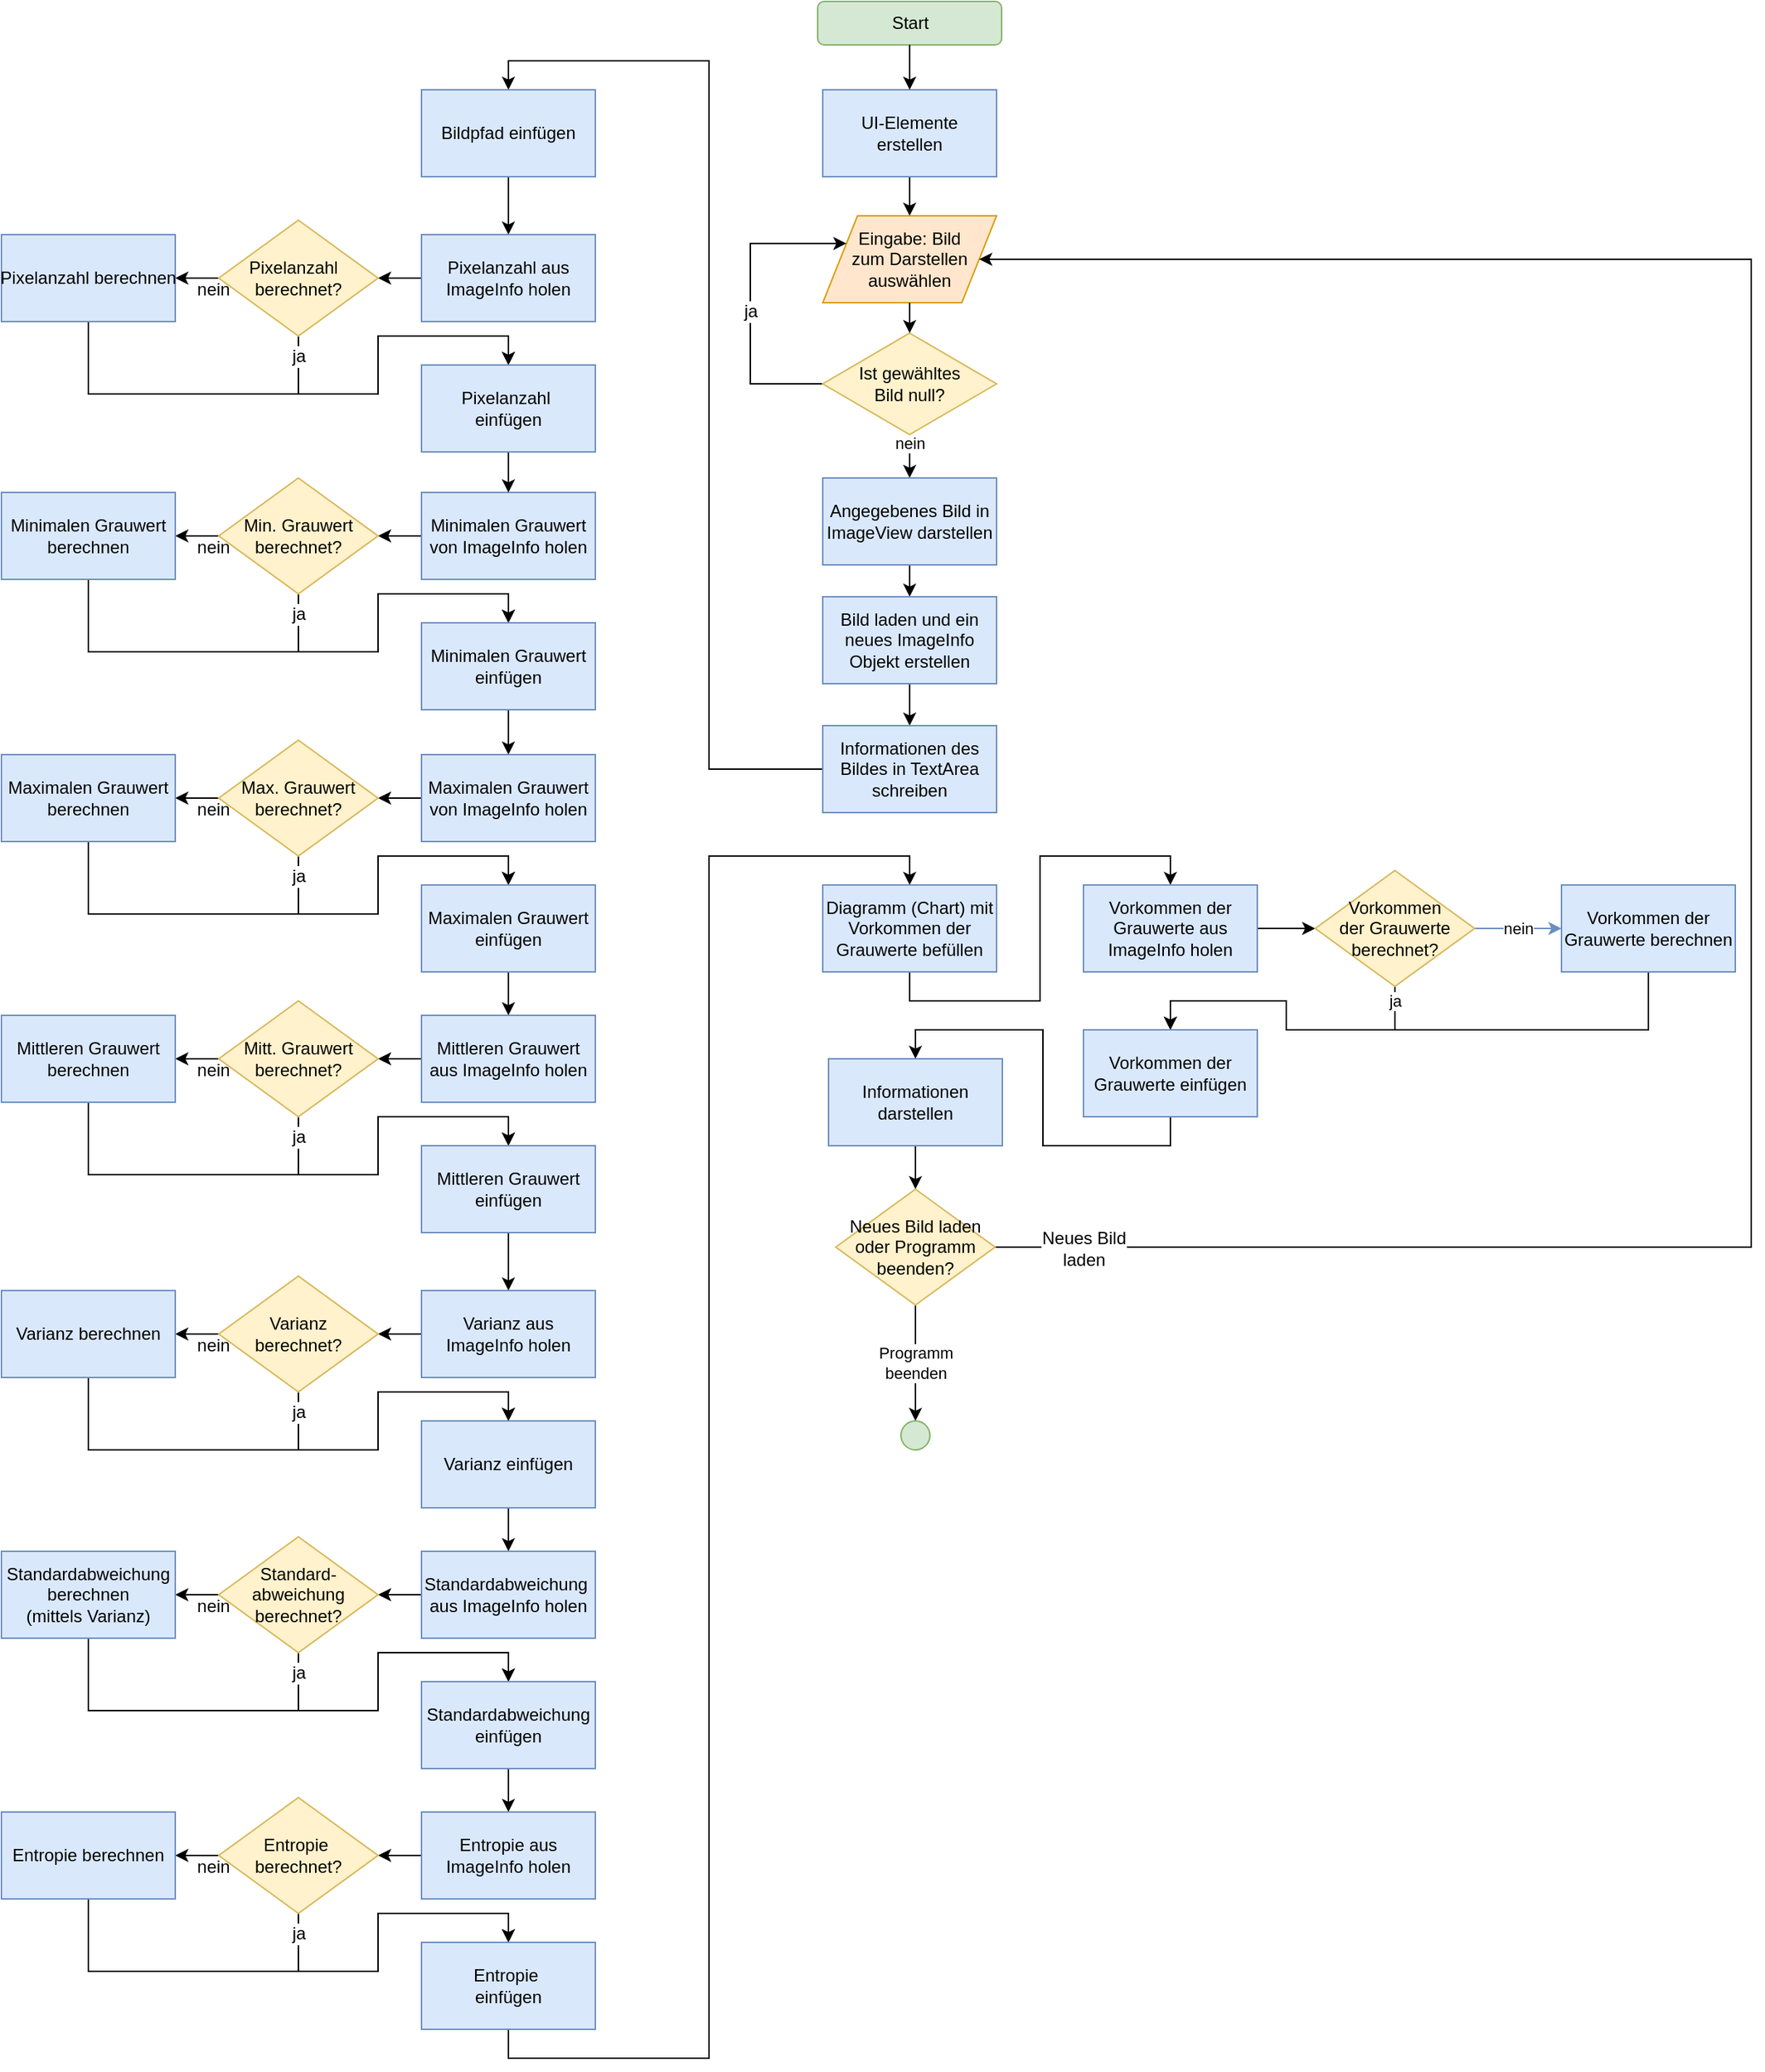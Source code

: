 <mxfile version="11.1.4" type="device"><diagram id="SbZ2WvWG-jGtRaO6l_Hu" name="Page-1"><mxGraphModel dx="3671" dy="1888" grid="1" gridSize="10" guides="1" tooltips="1" connect="1" arrows="1" fold="1" page="1" pageScale="1" pageWidth="827" pageHeight="1169" math="0" shadow="0"><root><mxCell id="0"/><mxCell id="1" parent="0"/><mxCell id="Zlj-VcHAEwI6j0DbZbcA-3" style="edgeStyle=orthogonalEdgeStyle;rounded=0;orthogonalLoop=1;jettySize=auto;html=1;exitX=0.5;exitY=1;exitDx=0;exitDy=0;entryX=0.5;entryY=0;entryDx=0;entryDy=0;" edge="1" parent="1" source="Zlj-VcHAEwI6j0DbZbcA-14" target="Zlj-VcHAEwI6j0DbZbcA-2"><mxGeometry relative="1" as="geometry"/></mxCell><mxCell id="Zlj-VcHAEwI6j0DbZbcA-1" value="Start" style="rounded=1;whiteSpace=wrap;html=1;fillColor=#d5e8d4;strokeColor=#82b366;" vertex="1" parent="1"><mxGeometry x="356.5" y="30" width="127" height="30" as="geometry"/></mxCell><mxCell id="Zlj-VcHAEwI6j0DbZbcA-5" value="nein" style="edgeStyle=orthogonalEdgeStyle;rounded=0;orthogonalLoop=1;jettySize=auto;html=1;exitX=0.5;exitY=1;exitDx=0;exitDy=0;entryX=0.5;entryY=0;entryDx=0;entryDy=0;" edge="1" parent="1" source="Zlj-VcHAEwI6j0DbZbcA-8" target="Zlj-VcHAEwI6j0DbZbcA-4"><mxGeometry x="0.016" y="9" relative="1" as="geometry"><mxPoint x="-9" y="-9" as="offset"/></mxGeometry></mxCell><mxCell id="Zlj-VcHAEwI6j0DbZbcA-2" value="Eingabe: Bild &lt;br&gt;zum Darstellen auswählen" style="shape=parallelogram;perimeter=parallelogramPerimeter;whiteSpace=wrap;html=1;fillColor=#ffe6cc;strokeColor=#d79b00;" vertex="1" parent="1"><mxGeometry x="360.0" y="178" width="120" height="60" as="geometry"/></mxCell><mxCell id="Zlj-VcHAEwI6j0DbZbcA-7" style="edgeStyle=orthogonalEdgeStyle;rounded=0;orthogonalLoop=1;jettySize=auto;html=1;exitX=0.5;exitY=1;exitDx=0;exitDy=0;entryX=0.5;entryY=0;entryDx=0;entryDy=0;fillColor=#dae8fc;strokeColor=#000000;" edge="1" parent="1" source="Zlj-VcHAEwI6j0DbZbcA-4" target="Zlj-VcHAEwI6j0DbZbcA-6"><mxGeometry relative="1" as="geometry"/></mxCell><mxCell id="Zlj-VcHAEwI6j0DbZbcA-4" value="Angegebenes Bild in ImageView darstellen" style="rounded=0;whiteSpace=wrap;html=1;fillColor=#dae8fc;strokeColor=#6c8ebf;" vertex="1" parent="1"><mxGeometry x="360.0" y="359" width="120" height="60" as="geometry"/></mxCell><mxCell id="Zlj-VcHAEwI6j0DbZbcA-18" style="edgeStyle=orthogonalEdgeStyle;rounded=0;orthogonalLoop=1;jettySize=auto;html=1;exitX=0.5;exitY=1;exitDx=0;exitDy=0;entryX=0.5;entryY=0;entryDx=0;entryDy=0;fillColor=#dae8fc;strokeColor=#000000;" edge="1" parent="1" source="Zlj-VcHAEwI6j0DbZbcA-6" target="Zlj-VcHAEwI6j0DbZbcA-17"><mxGeometry relative="1" as="geometry"/></mxCell><mxCell id="Zlj-VcHAEwI6j0DbZbcA-6" value="Bild laden und ein neues ImageInfo Objekt erstellen" style="rounded=0;whiteSpace=wrap;html=1;fillColor=#dae8fc;strokeColor=#6c8ebf;" vertex="1" parent="1"><mxGeometry x="360.0" y="441" width="120" height="60" as="geometry"/></mxCell><mxCell id="Zlj-VcHAEwI6j0DbZbcA-10" style="edgeStyle=orthogonalEdgeStyle;rounded=0;orthogonalLoop=1;jettySize=auto;html=1;exitX=0;exitY=0.5;exitDx=0;exitDy=0;entryX=0;entryY=0.25;entryDx=0;entryDy=0;" edge="1" parent="1" source="Zlj-VcHAEwI6j0DbZbcA-8" target="Zlj-VcHAEwI6j0DbZbcA-2"><mxGeometry relative="1" as="geometry"><Array as="points"><mxPoint x="310" y="294"/><mxPoint x="310" y="197"/></Array></mxGeometry></mxCell><mxCell id="Zlj-VcHAEwI6j0DbZbcA-11" value="ja" style="text;html=1;resizable=0;points=[];align=center;verticalAlign=middle;labelBackgroundColor=#ffffff;" vertex="1" connectable="0" parent="Zlj-VcHAEwI6j0DbZbcA-10"><mxGeometry x="-0.256" y="-1" relative="1" as="geometry"><mxPoint x="-1" y="-20.5" as="offset"/></mxGeometry></mxCell><mxCell id="Zlj-VcHAEwI6j0DbZbcA-8" value="Ist gewähltes&lt;br&gt;Bild null?" style="rhombus;whiteSpace=wrap;html=1;fillColor=#fff2cc;strokeColor=#d6b656;" vertex="1" parent="1"><mxGeometry x="360.0" y="259" width="120" height="70" as="geometry"/></mxCell><mxCell id="Zlj-VcHAEwI6j0DbZbcA-9" style="edgeStyle=orthogonalEdgeStyle;rounded=0;orthogonalLoop=1;jettySize=auto;html=1;exitX=0.5;exitY=1;exitDx=0;exitDy=0;entryX=0.5;entryY=0;entryDx=0;entryDy=0;" edge="1" parent="1" source="Zlj-VcHAEwI6j0DbZbcA-2" target="Zlj-VcHAEwI6j0DbZbcA-8"><mxGeometry relative="1" as="geometry"><mxPoint x="413.483" y="160.034" as="sourcePoint"/><mxPoint x="413.483" y="253.138" as="targetPoint"/></mxGeometry></mxCell><mxCell id="Zlj-VcHAEwI6j0DbZbcA-14" value="UI-Elemente&lt;br&gt;erstellen" style="rounded=0;whiteSpace=wrap;html=1;fillColor=#dae8fc;strokeColor=#6c8ebf;" vertex="1" parent="1"><mxGeometry x="360" y="91" width="120" height="60" as="geometry"/></mxCell><mxCell id="Zlj-VcHAEwI6j0DbZbcA-15" style="edgeStyle=orthogonalEdgeStyle;rounded=0;orthogonalLoop=1;jettySize=auto;html=1;exitX=0.5;exitY=1;exitDx=0;exitDy=0;entryX=0.5;entryY=0;entryDx=0;entryDy=0;" edge="1" parent="1" source="Zlj-VcHAEwI6j0DbZbcA-1" target="Zlj-VcHAEwI6j0DbZbcA-14"><mxGeometry relative="1" as="geometry"><mxPoint x="413.333" y="49.667" as="sourcePoint"/><mxPoint x="413.333" y="113.833" as="targetPoint"/></mxGeometry></mxCell><mxCell id="Zlj-VcHAEwI6j0DbZbcA-36" style="edgeStyle=orthogonalEdgeStyle;rounded=0;orthogonalLoop=1;jettySize=auto;html=1;exitX=0;exitY=0.5;exitDx=0;exitDy=0;entryX=0.5;entryY=0;entryDx=0;entryDy=0;" edge="1" parent="1" source="Zlj-VcHAEwI6j0DbZbcA-17" target="Zlj-VcHAEwI6j0DbZbcA-19"><mxGeometry relative="1" as="geometry"/></mxCell><mxCell id="Zlj-VcHAEwI6j0DbZbcA-17" value="Informationen des Bildes in TextArea schreiben" style="rounded=0;whiteSpace=wrap;html=1;fillColor=#dae8fc;strokeColor=#6c8ebf;" vertex="1" parent="1"><mxGeometry x="360" y="530" width="120" height="60" as="geometry"/></mxCell><mxCell id="Zlj-VcHAEwI6j0DbZbcA-21" value="" style="edgeStyle=orthogonalEdgeStyle;rounded=0;orthogonalLoop=1;jettySize=auto;html=1;entryX=0.5;entryY=0;entryDx=0;entryDy=0;" edge="1" parent="1" source="Zlj-VcHAEwI6j0DbZbcA-19" target="Zlj-VcHAEwI6j0DbZbcA-104"><mxGeometry relative="1" as="geometry"/></mxCell><mxCell id="Zlj-VcHAEwI6j0DbZbcA-19" value="Bildpfad einfügen" style="rounded=0;whiteSpace=wrap;html=1;fillColor=#dae8fc;strokeColor=#6c8ebf;" vertex="1" parent="1"><mxGeometry x="83" y="91" width="120" height="60" as="geometry"/></mxCell><mxCell id="Zlj-VcHAEwI6j0DbZbcA-25" value="" style="edgeStyle=orthogonalEdgeStyle;rounded=0;orthogonalLoop=1;jettySize=auto;html=1;" edge="1" parent="1" source="Zlj-VcHAEwI6j0DbZbcA-20" target="Zlj-VcHAEwI6j0DbZbcA-24"><mxGeometry relative="1" as="geometry"/></mxCell><mxCell id="Zlj-VcHAEwI6j0DbZbcA-20" value="Minimalen Grauwert von ImageInfo holen" style="rounded=0;whiteSpace=wrap;html=1;fillColor=#dae8fc;strokeColor=#6c8ebf;" vertex="1" parent="1"><mxGeometry x="83" y="369" width="120" height="60" as="geometry"/></mxCell><mxCell id="Zlj-VcHAEwI6j0DbZbcA-27" value="" style="edgeStyle=orthogonalEdgeStyle;rounded=0;orthogonalLoop=1;jettySize=auto;html=1;" edge="1" parent="1" source="Zlj-VcHAEwI6j0DbZbcA-24" target="Zlj-VcHAEwI6j0DbZbcA-26"><mxGeometry relative="1" as="geometry"/></mxCell><mxCell id="Zlj-VcHAEwI6j0DbZbcA-28" value="nein" style="text;html=1;resizable=0;points=[];align=center;verticalAlign=middle;labelBackgroundColor=#ffffff;" vertex="1" connectable="0" parent="Zlj-VcHAEwI6j0DbZbcA-27"><mxGeometry x="-0.869" y="1" relative="1" as="geometry"><mxPoint x="-1" y="7" as="offset"/></mxGeometry></mxCell><mxCell id="Zlj-VcHAEwI6j0DbZbcA-31" style="edgeStyle=orthogonalEdgeStyle;rounded=0;orthogonalLoop=1;jettySize=auto;html=1;exitX=0.5;exitY=1;exitDx=0;exitDy=0;entryX=0.5;entryY=0;entryDx=0;entryDy=0;" edge="1" parent="1" source="Zlj-VcHAEwI6j0DbZbcA-24" target="Zlj-VcHAEwI6j0DbZbcA-29"><mxGeometry relative="1" as="geometry"><Array as="points"><mxPoint x="-2" y="479"/><mxPoint x="53" y="479"/><mxPoint x="53" y="439"/><mxPoint x="143" y="439"/></Array></mxGeometry></mxCell><mxCell id="Zlj-VcHAEwI6j0DbZbcA-34" value="ja" style="text;html=1;resizable=0;points=[];align=center;verticalAlign=middle;labelBackgroundColor=#ffffff;" vertex="1" connectable="0" parent="Zlj-VcHAEwI6j0DbZbcA-31"><mxGeometry x="-0.939" relative="1" as="geometry"><mxPoint y="6" as="offset"/></mxGeometry></mxCell><mxCell id="Zlj-VcHAEwI6j0DbZbcA-24" value="Min. Grauwert berechnet?" style="rhombus;whiteSpace=wrap;html=1;fillColor=#fff2cc;strokeColor=#d6b656;" vertex="1" parent="1"><mxGeometry x="-57" y="359" width="110" height="80" as="geometry"/></mxCell><mxCell id="Zlj-VcHAEwI6j0DbZbcA-30" style="edgeStyle=orthogonalEdgeStyle;rounded=0;orthogonalLoop=1;jettySize=auto;html=1;exitX=0.5;exitY=1;exitDx=0;exitDy=0;entryX=0.5;entryY=0;entryDx=0;entryDy=0;" edge="1" parent="1" source="Zlj-VcHAEwI6j0DbZbcA-26" target="Zlj-VcHAEwI6j0DbZbcA-29"><mxGeometry relative="1" as="geometry"><Array as="points"><mxPoint x="-147" y="479"/><mxPoint x="53" y="479"/><mxPoint x="53" y="439"/><mxPoint x="143" y="439"/></Array></mxGeometry></mxCell><mxCell id="Zlj-VcHAEwI6j0DbZbcA-26" value="Minimalen Grauwert berechnen" style="rounded=0;whiteSpace=wrap;html=1;fillColor=#dae8fc;strokeColor=#6c8ebf;" vertex="1" parent="1"><mxGeometry x="-207" y="369" width="120" height="60" as="geometry"/></mxCell><mxCell id="Zlj-VcHAEwI6j0DbZbcA-47" style="edgeStyle=orthogonalEdgeStyle;rounded=0;orthogonalLoop=1;jettySize=auto;html=1;exitX=0.5;exitY=1;exitDx=0;exitDy=0;entryX=0.5;entryY=0;entryDx=0;entryDy=0;fillColor=#dae8fc;strokeColor=#000000;" edge="1" parent="1" source="Zlj-VcHAEwI6j0DbZbcA-29" target="Zlj-VcHAEwI6j0DbZbcA-38"><mxGeometry relative="1" as="geometry"/></mxCell><mxCell id="Zlj-VcHAEwI6j0DbZbcA-29" value="Minimalen Grauwert einfügen" style="rounded=0;whiteSpace=wrap;html=1;fillColor=#dae8fc;strokeColor=#6c8ebf;" vertex="1" parent="1"><mxGeometry x="83" y="459" width="120" height="60" as="geometry"/></mxCell><mxCell id="Zlj-VcHAEwI6j0DbZbcA-37" value="" style="edgeStyle=orthogonalEdgeStyle;rounded=0;orthogonalLoop=1;jettySize=auto;html=1;" edge="1" parent="1" source="Zlj-VcHAEwI6j0DbZbcA-38" target="Zlj-VcHAEwI6j0DbZbcA-43"><mxGeometry relative="1" as="geometry"/></mxCell><mxCell id="Zlj-VcHAEwI6j0DbZbcA-38" value="Maximalen Grauwert von ImageInfo holen" style="rounded=0;whiteSpace=wrap;html=1;fillColor=#dae8fc;strokeColor=#6c8ebf;" vertex="1" parent="1"><mxGeometry x="83" y="550" width="120" height="60" as="geometry"/></mxCell><mxCell id="Zlj-VcHAEwI6j0DbZbcA-39" value="" style="edgeStyle=orthogonalEdgeStyle;rounded=0;orthogonalLoop=1;jettySize=auto;html=1;" edge="1" parent="1" source="Zlj-VcHAEwI6j0DbZbcA-43" target="Zlj-VcHAEwI6j0DbZbcA-45"><mxGeometry relative="1" as="geometry"/></mxCell><mxCell id="Zlj-VcHAEwI6j0DbZbcA-40" value="nein" style="text;html=1;resizable=0;points=[];align=center;verticalAlign=middle;labelBackgroundColor=#ffffff;" vertex="1" connectable="0" parent="Zlj-VcHAEwI6j0DbZbcA-39"><mxGeometry x="-0.869" y="1" relative="1" as="geometry"><mxPoint x="-1" y="7" as="offset"/></mxGeometry></mxCell><mxCell id="Zlj-VcHAEwI6j0DbZbcA-41" style="edgeStyle=orthogonalEdgeStyle;rounded=0;orthogonalLoop=1;jettySize=auto;html=1;exitX=0.5;exitY=1;exitDx=0;exitDy=0;entryX=0.5;entryY=0;entryDx=0;entryDy=0;" edge="1" parent="1" source="Zlj-VcHAEwI6j0DbZbcA-43" target="Zlj-VcHAEwI6j0DbZbcA-46"><mxGeometry relative="1" as="geometry"><Array as="points"><mxPoint x="-2" y="660"/><mxPoint x="53" y="660"/><mxPoint x="53" y="620"/><mxPoint x="143" y="620"/></Array></mxGeometry></mxCell><mxCell id="Zlj-VcHAEwI6j0DbZbcA-42" value="ja" style="text;html=1;resizable=0;points=[];align=center;verticalAlign=middle;labelBackgroundColor=#ffffff;" vertex="1" connectable="0" parent="Zlj-VcHAEwI6j0DbZbcA-41"><mxGeometry x="-0.939" relative="1" as="geometry"><mxPoint y="6" as="offset"/></mxGeometry></mxCell><mxCell id="Zlj-VcHAEwI6j0DbZbcA-43" value="Max. Grauwert berechnet?" style="rhombus;whiteSpace=wrap;html=1;fillColor=#fff2cc;strokeColor=#d6b656;" vertex="1" parent="1"><mxGeometry x="-57" y="540" width="110" height="80" as="geometry"/></mxCell><mxCell id="Zlj-VcHAEwI6j0DbZbcA-44" style="edgeStyle=orthogonalEdgeStyle;rounded=0;orthogonalLoop=1;jettySize=auto;html=1;exitX=0.5;exitY=1;exitDx=0;exitDy=0;entryX=0.5;entryY=0;entryDx=0;entryDy=0;" edge="1" parent="1" source="Zlj-VcHAEwI6j0DbZbcA-45" target="Zlj-VcHAEwI6j0DbZbcA-46"><mxGeometry relative="1" as="geometry"><Array as="points"><mxPoint x="-147" y="660"/><mxPoint x="53" y="660"/><mxPoint x="53" y="620"/><mxPoint x="143" y="620"/></Array></mxGeometry></mxCell><mxCell id="Zlj-VcHAEwI6j0DbZbcA-45" value="Maximalen Grauwert berechnen" style="rounded=0;whiteSpace=wrap;html=1;fillColor=#dae8fc;strokeColor=#6c8ebf;" vertex="1" parent="1"><mxGeometry x="-207" y="550" width="120" height="60" as="geometry"/></mxCell><mxCell id="Zlj-VcHAEwI6j0DbZbcA-58" style="edgeStyle=orthogonalEdgeStyle;rounded=0;orthogonalLoop=1;jettySize=auto;html=1;exitX=0.5;exitY=1;exitDx=0;exitDy=0;entryX=0.5;entryY=0;entryDx=0;entryDy=0;fillColor=#dae8fc;strokeColor=#000000;" edge="1" parent="1" source="Zlj-VcHAEwI6j0DbZbcA-46" target="Zlj-VcHAEwI6j0DbZbcA-49"><mxGeometry relative="1" as="geometry"/></mxCell><mxCell id="Zlj-VcHAEwI6j0DbZbcA-46" value="Maximalen Grauwert einfügen" style="rounded=0;whiteSpace=wrap;html=1;fillColor=#dae8fc;strokeColor=#6c8ebf;" vertex="1" parent="1"><mxGeometry x="83" y="640" width="120" height="60" as="geometry"/></mxCell><mxCell id="Zlj-VcHAEwI6j0DbZbcA-48" value="" style="edgeStyle=orthogonalEdgeStyle;rounded=0;orthogonalLoop=1;jettySize=auto;html=1;" edge="1" parent="1" source="Zlj-VcHAEwI6j0DbZbcA-49" target="Zlj-VcHAEwI6j0DbZbcA-54"><mxGeometry relative="1" as="geometry"/></mxCell><mxCell id="Zlj-VcHAEwI6j0DbZbcA-49" value="Mittleren Grauwert aus ImageInfo holen" style="rounded=0;whiteSpace=wrap;html=1;fillColor=#dae8fc;strokeColor=#6c8ebf;" vertex="1" parent="1"><mxGeometry x="83" y="730" width="120" height="60" as="geometry"/></mxCell><mxCell id="Zlj-VcHAEwI6j0DbZbcA-50" value="" style="edgeStyle=orthogonalEdgeStyle;rounded=0;orthogonalLoop=1;jettySize=auto;html=1;" edge="1" parent="1" source="Zlj-VcHAEwI6j0DbZbcA-54" target="Zlj-VcHAEwI6j0DbZbcA-56"><mxGeometry relative="1" as="geometry"/></mxCell><mxCell id="Zlj-VcHAEwI6j0DbZbcA-51" value="nein" style="text;html=1;resizable=0;points=[];align=center;verticalAlign=middle;labelBackgroundColor=#ffffff;" vertex="1" connectable="0" parent="Zlj-VcHAEwI6j0DbZbcA-50"><mxGeometry x="-0.869" y="1" relative="1" as="geometry"><mxPoint x="-1" y="7" as="offset"/></mxGeometry></mxCell><mxCell id="Zlj-VcHAEwI6j0DbZbcA-52" style="edgeStyle=orthogonalEdgeStyle;rounded=0;orthogonalLoop=1;jettySize=auto;html=1;exitX=0.5;exitY=1;exitDx=0;exitDy=0;entryX=0.5;entryY=0;entryDx=0;entryDy=0;" edge="1" parent="1" source="Zlj-VcHAEwI6j0DbZbcA-54" target="Zlj-VcHAEwI6j0DbZbcA-57"><mxGeometry relative="1" as="geometry"><Array as="points"><mxPoint x="-2" y="840"/><mxPoint x="53" y="840"/><mxPoint x="53" y="800"/><mxPoint x="143" y="800"/></Array></mxGeometry></mxCell><mxCell id="Zlj-VcHAEwI6j0DbZbcA-53" value="ja" style="text;html=1;resizable=0;points=[];align=center;verticalAlign=middle;labelBackgroundColor=#ffffff;" vertex="1" connectable="0" parent="Zlj-VcHAEwI6j0DbZbcA-52"><mxGeometry x="-0.939" relative="1" as="geometry"><mxPoint y="6" as="offset"/></mxGeometry></mxCell><mxCell id="Zlj-VcHAEwI6j0DbZbcA-54" value="Mitt. Grauwert berechnet?" style="rhombus;whiteSpace=wrap;html=1;fillColor=#fff2cc;strokeColor=#d6b656;" vertex="1" parent="1"><mxGeometry x="-57" y="720" width="110" height="80" as="geometry"/></mxCell><mxCell id="Zlj-VcHAEwI6j0DbZbcA-55" style="edgeStyle=orthogonalEdgeStyle;rounded=0;orthogonalLoop=1;jettySize=auto;html=1;exitX=0.5;exitY=1;exitDx=0;exitDy=0;entryX=0.5;entryY=0;entryDx=0;entryDy=0;" edge="1" parent="1" source="Zlj-VcHAEwI6j0DbZbcA-56" target="Zlj-VcHAEwI6j0DbZbcA-57"><mxGeometry relative="1" as="geometry"><Array as="points"><mxPoint x="-147" y="840"/><mxPoint x="53" y="840"/><mxPoint x="53" y="800"/><mxPoint x="143" y="800"/></Array></mxGeometry></mxCell><mxCell id="Zlj-VcHAEwI6j0DbZbcA-56" value="Mittleren&amp;nbsp;Grauwert berechnen" style="rounded=0;whiteSpace=wrap;html=1;fillColor=#dae8fc;strokeColor=#6c8ebf;" vertex="1" parent="1"><mxGeometry x="-207" y="730" width="120" height="60" as="geometry"/></mxCell><mxCell id="Zlj-VcHAEwI6j0DbZbcA-69" style="edgeStyle=orthogonalEdgeStyle;rounded=0;orthogonalLoop=1;jettySize=auto;html=1;exitX=0.5;exitY=1;exitDx=0;exitDy=0;entryX=0.5;entryY=0;entryDx=0;entryDy=0;fillColor=#dae8fc;strokeColor=#000000;" edge="1" parent="1" source="Zlj-VcHAEwI6j0DbZbcA-57" target="Zlj-VcHAEwI6j0DbZbcA-60"><mxGeometry relative="1" as="geometry"/></mxCell><mxCell id="Zlj-VcHAEwI6j0DbZbcA-57" value="Mittleren&amp;nbsp;Grauwert einfügen" style="rounded=0;whiteSpace=wrap;html=1;fillColor=#dae8fc;strokeColor=#6c8ebf;" vertex="1" parent="1"><mxGeometry x="83" y="820" width="120" height="60" as="geometry"/></mxCell><mxCell id="Zlj-VcHAEwI6j0DbZbcA-59" value="" style="edgeStyle=orthogonalEdgeStyle;rounded=0;orthogonalLoop=1;jettySize=auto;html=1;" edge="1" parent="1" source="Zlj-VcHAEwI6j0DbZbcA-60" target="Zlj-VcHAEwI6j0DbZbcA-65"><mxGeometry relative="1" as="geometry"/></mxCell><mxCell id="Zlj-VcHAEwI6j0DbZbcA-60" value="Varianz aus ImageInfo holen" style="rounded=0;whiteSpace=wrap;html=1;fillColor=#dae8fc;strokeColor=#6c8ebf;" vertex="1" parent="1"><mxGeometry x="83" y="920" width="120" height="60" as="geometry"/></mxCell><mxCell id="Zlj-VcHAEwI6j0DbZbcA-61" value="" style="edgeStyle=orthogonalEdgeStyle;rounded=0;orthogonalLoop=1;jettySize=auto;html=1;" edge="1" parent="1" source="Zlj-VcHAEwI6j0DbZbcA-65" target="Zlj-VcHAEwI6j0DbZbcA-67"><mxGeometry relative="1" as="geometry"/></mxCell><mxCell id="Zlj-VcHAEwI6j0DbZbcA-62" value="nein" style="text;html=1;resizable=0;points=[];align=center;verticalAlign=middle;labelBackgroundColor=#ffffff;" vertex="1" connectable="0" parent="Zlj-VcHAEwI6j0DbZbcA-61"><mxGeometry x="-0.869" y="1" relative="1" as="geometry"><mxPoint x="-1" y="7" as="offset"/></mxGeometry></mxCell><mxCell id="Zlj-VcHAEwI6j0DbZbcA-63" style="edgeStyle=orthogonalEdgeStyle;rounded=0;orthogonalLoop=1;jettySize=auto;html=1;exitX=0.5;exitY=1;exitDx=0;exitDy=0;entryX=0.5;entryY=0;entryDx=0;entryDy=0;" edge="1" parent="1" source="Zlj-VcHAEwI6j0DbZbcA-65" target="Zlj-VcHAEwI6j0DbZbcA-68"><mxGeometry relative="1" as="geometry"><Array as="points"><mxPoint x="-2" y="1030"/><mxPoint x="53" y="1030"/><mxPoint x="53" y="990"/><mxPoint x="143" y="990"/></Array></mxGeometry></mxCell><mxCell id="Zlj-VcHAEwI6j0DbZbcA-64" value="ja" style="text;html=1;resizable=0;points=[];align=center;verticalAlign=middle;labelBackgroundColor=#ffffff;" vertex="1" connectable="0" parent="Zlj-VcHAEwI6j0DbZbcA-63"><mxGeometry x="-0.939" relative="1" as="geometry"><mxPoint y="6" as="offset"/></mxGeometry></mxCell><mxCell id="Zlj-VcHAEwI6j0DbZbcA-65" value="Varianz&lt;br&gt;berechnet?" style="rhombus;whiteSpace=wrap;html=1;fillColor=#fff2cc;strokeColor=#d6b656;" vertex="1" parent="1"><mxGeometry x="-57" y="910" width="110" height="80" as="geometry"/></mxCell><mxCell id="Zlj-VcHAEwI6j0DbZbcA-66" style="edgeStyle=orthogonalEdgeStyle;rounded=0;orthogonalLoop=1;jettySize=auto;html=1;exitX=0.5;exitY=1;exitDx=0;exitDy=0;entryX=0.5;entryY=0;entryDx=0;entryDy=0;" edge="1" parent="1" source="Zlj-VcHAEwI6j0DbZbcA-67" target="Zlj-VcHAEwI6j0DbZbcA-68"><mxGeometry relative="1" as="geometry"><Array as="points"><mxPoint x="-147" y="1030"/><mxPoint x="53" y="1030"/><mxPoint x="53" y="990"/><mxPoint x="143" y="990"/></Array></mxGeometry></mxCell><mxCell id="Zlj-VcHAEwI6j0DbZbcA-67" value="Varianz berechnen" style="rounded=0;whiteSpace=wrap;html=1;fillColor=#dae8fc;strokeColor=#6c8ebf;" vertex="1" parent="1"><mxGeometry x="-207" y="920" width="120" height="60" as="geometry"/></mxCell><mxCell id="Zlj-VcHAEwI6j0DbZbcA-81" style="edgeStyle=orthogonalEdgeStyle;rounded=0;orthogonalLoop=1;jettySize=auto;html=1;exitX=0.5;exitY=1;exitDx=0;exitDy=0;entryX=0.5;entryY=0;entryDx=0;entryDy=0;fillColor=#dae8fc;strokeColor=#000000;" edge="1" parent="1" source="Zlj-VcHAEwI6j0DbZbcA-68" target="Zlj-VcHAEwI6j0DbZbcA-71"><mxGeometry relative="1" as="geometry"/></mxCell><mxCell id="Zlj-VcHAEwI6j0DbZbcA-68" value="Varianz einfügen" style="rounded=0;whiteSpace=wrap;html=1;fillColor=#dae8fc;strokeColor=#6c8ebf;" vertex="1" parent="1"><mxGeometry x="83" y="1010" width="120" height="60" as="geometry"/></mxCell><mxCell id="Zlj-VcHAEwI6j0DbZbcA-70" value="" style="edgeStyle=orthogonalEdgeStyle;rounded=0;orthogonalLoop=1;jettySize=auto;html=1;" edge="1" parent="1" source="Zlj-VcHAEwI6j0DbZbcA-71" target="Zlj-VcHAEwI6j0DbZbcA-76"><mxGeometry relative="1" as="geometry"/></mxCell><mxCell id="Zlj-VcHAEwI6j0DbZbcA-71" value="Standardabweichung&amp;nbsp; aus ImageInfo holen" style="rounded=0;whiteSpace=wrap;html=1;fillColor=#dae8fc;strokeColor=#6c8ebf;" vertex="1" parent="1"><mxGeometry x="83" y="1100" width="120" height="60" as="geometry"/></mxCell><mxCell id="Zlj-VcHAEwI6j0DbZbcA-72" value="" style="edgeStyle=orthogonalEdgeStyle;rounded=0;orthogonalLoop=1;jettySize=auto;html=1;" edge="1" parent="1" source="Zlj-VcHAEwI6j0DbZbcA-76" target="Zlj-VcHAEwI6j0DbZbcA-78"><mxGeometry relative="1" as="geometry"/></mxCell><mxCell id="Zlj-VcHAEwI6j0DbZbcA-73" value="nein" style="text;html=1;resizable=0;points=[];align=center;verticalAlign=middle;labelBackgroundColor=#ffffff;" vertex="1" connectable="0" parent="Zlj-VcHAEwI6j0DbZbcA-72"><mxGeometry x="-0.869" y="1" relative="1" as="geometry"><mxPoint x="-1" y="7" as="offset"/></mxGeometry></mxCell><mxCell id="Zlj-VcHAEwI6j0DbZbcA-74" style="edgeStyle=orthogonalEdgeStyle;rounded=0;orthogonalLoop=1;jettySize=auto;html=1;exitX=0.5;exitY=1;exitDx=0;exitDy=0;entryX=0.5;entryY=0;entryDx=0;entryDy=0;" edge="1" parent="1" source="Zlj-VcHAEwI6j0DbZbcA-76" target="Zlj-VcHAEwI6j0DbZbcA-79"><mxGeometry relative="1" as="geometry"><Array as="points"><mxPoint x="-2" y="1210"/><mxPoint x="53" y="1210"/><mxPoint x="53" y="1170"/><mxPoint x="143" y="1170"/></Array></mxGeometry></mxCell><mxCell id="Zlj-VcHAEwI6j0DbZbcA-75" value="ja" style="text;html=1;resizable=0;points=[];align=center;verticalAlign=middle;labelBackgroundColor=#ffffff;" vertex="1" connectable="0" parent="Zlj-VcHAEwI6j0DbZbcA-74"><mxGeometry x="-0.939" relative="1" as="geometry"><mxPoint y="6" as="offset"/></mxGeometry></mxCell><mxCell id="Zlj-VcHAEwI6j0DbZbcA-76" value="Standard-abweichung&lt;br&gt;berechnet?" style="rhombus;whiteSpace=wrap;html=1;fillColor=#fff2cc;strokeColor=#d6b656;" vertex="1" parent="1"><mxGeometry x="-57" y="1090" width="110" height="80" as="geometry"/></mxCell><mxCell id="Zlj-VcHAEwI6j0DbZbcA-77" style="edgeStyle=orthogonalEdgeStyle;rounded=0;orthogonalLoop=1;jettySize=auto;html=1;exitX=0.5;exitY=1;exitDx=0;exitDy=0;entryX=0.5;entryY=0;entryDx=0;entryDy=0;" edge="1" parent="1" source="Zlj-VcHAEwI6j0DbZbcA-78" target="Zlj-VcHAEwI6j0DbZbcA-79"><mxGeometry relative="1" as="geometry"><Array as="points"><mxPoint x="-147" y="1210"/><mxPoint x="53" y="1210"/><mxPoint x="53" y="1170"/><mxPoint x="143" y="1170"/></Array></mxGeometry></mxCell><mxCell id="Zlj-VcHAEwI6j0DbZbcA-78" value="Standardabweichung berechnen&lt;br&gt;(mittels Varianz)" style="rounded=0;whiteSpace=wrap;html=1;fillColor=#dae8fc;strokeColor=#6c8ebf;" vertex="1" parent="1"><mxGeometry x="-207" y="1100" width="120" height="60" as="geometry"/></mxCell><mxCell id="Zlj-VcHAEwI6j0DbZbcA-92" style="edgeStyle=orthogonalEdgeStyle;rounded=0;orthogonalLoop=1;jettySize=auto;html=1;exitX=0.5;exitY=1;exitDx=0;exitDy=0;entryX=0.5;entryY=0;entryDx=0;entryDy=0;fillColor=#dae8fc;strokeColor=#000000;" edge="1" parent="1" source="Zlj-VcHAEwI6j0DbZbcA-79" target="Zlj-VcHAEwI6j0DbZbcA-83"><mxGeometry relative="1" as="geometry"/></mxCell><mxCell id="Zlj-VcHAEwI6j0DbZbcA-79" value="Standardabweichung&lt;br&gt;einfügen" style="rounded=0;whiteSpace=wrap;html=1;fillColor=#dae8fc;strokeColor=#6c8ebf;" vertex="1" parent="1"><mxGeometry x="83" y="1190" width="120" height="60" as="geometry"/></mxCell><mxCell id="Zlj-VcHAEwI6j0DbZbcA-82" value="" style="edgeStyle=orthogonalEdgeStyle;rounded=0;orthogonalLoop=1;jettySize=auto;html=1;" edge="1" parent="1" source="Zlj-VcHAEwI6j0DbZbcA-83" target="Zlj-VcHAEwI6j0DbZbcA-88"><mxGeometry relative="1" as="geometry"/></mxCell><mxCell id="Zlj-VcHAEwI6j0DbZbcA-83" value="Entropie aus ImageInfo holen" style="rounded=0;whiteSpace=wrap;html=1;fillColor=#dae8fc;strokeColor=#6c8ebf;" vertex="1" parent="1"><mxGeometry x="83" y="1280" width="120" height="60" as="geometry"/></mxCell><mxCell id="Zlj-VcHAEwI6j0DbZbcA-84" value="" style="edgeStyle=orthogonalEdgeStyle;rounded=0;orthogonalLoop=1;jettySize=auto;html=1;" edge="1" parent="1" source="Zlj-VcHAEwI6j0DbZbcA-88" target="Zlj-VcHAEwI6j0DbZbcA-90"><mxGeometry relative="1" as="geometry"/></mxCell><mxCell id="Zlj-VcHAEwI6j0DbZbcA-85" value="nein" style="text;html=1;resizable=0;points=[];align=center;verticalAlign=middle;labelBackgroundColor=#ffffff;" vertex="1" connectable="0" parent="Zlj-VcHAEwI6j0DbZbcA-84"><mxGeometry x="-0.869" y="1" relative="1" as="geometry"><mxPoint x="-1" y="7" as="offset"/></mxGeometry></mxCell><mxCell id="Zlj-VcHAEwI6j0DbZbcA-86" style="edgeStyle=orthogonalEdgeStyle;rounded=0;orthogonalLoop=1;jettySize=auto;html=1;exitX=0.5;exitY=1;exitDx=0;exitDy=0;entryX=0.5;entryY=0;entryDx=0;entryDy=0;" edge="1" parent="1" source="Zlj-VcHAEwI6j0DbZbcA-88" target="Zlj-VcHAEwI6j0DbZbcA-91"><mxGeometry relative="1" as="geometry"><Array as="points"><mxPoint x="-2" y="1390"/><mxPoint x="53" y="1390"/><mxPoint x="53" y="1350"/><mxPoint x="143" y="1350"/></Array></mxGeometry></mxCell><mxCell id="Zlj-VcHAEwI6j0DbZbcA-87" value="ja" style="text;html=1;resizable=0;points=[];align=center;verticalAlign=middle;labelBackgroundColor=#ffffff;" vertex="1" connectable="0" parent="Zlj-VcHAEwI6j0DbZbcA-86"><mxGeometry x="-0.939" relative="1" as="geometry"><mxPoint y="6" as="offset"/></mxGeometry></mxCell><mxCell id="Zlj-VcHAEwI6j0DbZbcA-88" value="Entropie&amp;nbsp;&lt;br&gt;berechnet?" style="rhombus;whiteSpace=wrap;html=1;fillColor=#fff2cc;strokeColor=#d6b656;" vertex="1" parent="1"><mxGeometry x="-57" y="1270" width="110" height="80" as="geometry"/></mxCell><mxCell id="Zlj-VcHAEwI6j0DbZbcA-89" style="edgeStyle=orthogonalEdgeStyle;rounded=0;orthogonalLoop=1;jettySize=auto;html=1;exitX=0.5;exitY=1;exitDx=0;exitDy=0;entryX=0.5;entryY=0;entryDx=0;entryDy=0;" edge="1" parent="1" source="Zlj-VcHAEwI6j0DbZbcA-90" target="Zlj-VcHAEwI6j0DbZbcA-91"><mxGeometry relative="1" as="geometry"><Array as="points"><mxPoint x="-147" y="1390"/><mxPoint x="53" y="1390"/><mxPoint x="53" y="1350"/><mxPoint x="143" y="1350"/></Array></mxGeometry></mxCell><mxCell id="Zlj-VcHAEwI6j0DbZbcA-90" value="Entropie&amp;nbsp;berechnen" style="rounded=0;whiteSpace=wrap;html=1;fillColor=#dae8fc;strokeColor=#6c8ebf;" vertex="1" parent="1"><mxGeometry x="-207" y="1280" width="120" height="60" as="geometry"/></mxCell><mxCell id="Zlj-VcHAEwI6j0DbZbcA-115" style="edgeStyle=orthogonalEdgeStyle;rounded=0;orthogonalLoop=1;jettySize=auto;html=1;exitX=0.5;exitY=1;exitDx=0;exitDy=0;entryX=0.5;entryY=0;entryDx=0;entryDy=0;" edge="1" parent="1" source="Zlj-VcHAEwI6j0DbZbcA-91" target="Zlj-VcHAEwI6j0DbZbcA-114"><mxGeometry relative="1" as="geometry"/></mxCell><mxCell id="Zlj-VcHAEwI6j0DbZbcA-91" value="Entropie&amp;nbsp;&lt;br&gt;einfügen" style="rounded=0;whiteSpace=wrap;html=1;fillColor=#dae8fc;strokeColor=#6c8ebf;" vertex="1" parent="1"><mxGeometry x="83" y="1370" width="120" height="60" as="geometry"/></mxCell><mxCell id="Zlj-VcHAEwI6j0DbZbcA-103" value="" style="edgeStyle=orthogonalEdgeStyle;rounded=0;orthogonalLoop=1;jettySize=auto;html=1;" edge="1" parent="1" source="Zlj-VcHAEwI6j0DbZbcA-104" target="Zlj-VcHAEwI6j0DbZbcA-109"><mxGeometry relative="1" as="geometry"/></mxCell><mxCell id="Zlj-VcHAEwI6j0DbZbcA-104" value="Pixelanzahl aus ImageInfo holen" style="rounded=0;whiteSpace=wrap;html=1;fillColor=#dae8fc;strokeColor=#6c8ebf;" vertex="1" parent="1"><mxGeometry x="83" y="191" width="120" height="60" as="geometry"/></mxCell><mxCell id="Zlj-VcHAEwI6j0DbZbcA-105" value="" style="edgeStyle=orthogonalEdgeStyle;rounded=0;orthogonalLoop=1;jettySize=auto;html=1;" edge="1" parent="1" source="Zlj-VcHAEwI6j0DbZbcA-109" target="Zlj-VcHAEwI6j0DbZbcA-111"><mxGeometry relative="1" as="geometry"/></mxCell><mxCell id="Zlj-VcHAEwI6j0DbZbcA-106" value="nein" style="text;html=1;resizable=0;points=[];align=center;verticalAlign=middle;labelBackgroundColor=#ffffff;" vertex="1" connectable="0" parent="Zlj-VcHAEwI6j0DbZbcA-105"><mxGeometry x="-0.869" y="1" relative="1" as="geometry"><mxPoint x="-1" y="7" as="offset"/></mxGeometry></mxCell><mxCell id="Zlj-VcHAEwI6j0DbZbcA-107" style="edgeStyle=orthogonalEdgeStyle;rounded=0;orthogonalLoop=1;jettySize=auto;html=1;exitX=0.5;exitY=1;exitDx=0;exitDy=0;entryX=0.5;entryY=0;entryDx=0;entryDy=0;" edge="1" parent="1" source="Zlj-VcHAEwI6j0DbZbcA-109" target="Zlj-VcHAEwI6j0DbZbcA-112"><mxGeometry relative="1" as="geometry"><Array as="points"><mxPoint x="-2" y="301"/><mxPoint x="53" y="301"/><mxPoint x="53" y="261"/><mxPoint x="143" y="261"/></Array></mxGeometry></mxCell><mxCell id="Zlj-VcHAEwI6j0DbZbcA-108" value="ja" style="text;html=1;resizable=0;points=[];align=center;verticalAlign=middle;labelBackgroundColor=#ffffff;" vertex="1" connectable="0" parent="Zlj-VcHAEwI6j0DbZbcA-107"><mxGeometry x="-0.939" relative="1" as="geometry"><mxPoint y="6" as="offset"/></mxGeometry></mxCell><mxCell id="Zlj-VcHAEwI6j0DbZbcA-109" value="Pixelanzahl&amp;nbsp;&amp;nbsp;&lt;br&gt;berechnet?" style="rhombus;whiteSpace=wrap;html=1;fillColor=#fff2cc;strokeColor=#d6b656;" vertex="1" parent="1"><mxGeometry x="-57" y="181" width="110" height="80" as="geometry"/></mxCell><mxCell id="Zlj-VcHAEwI6j0DbZbcA-110" style="edgeStyle=orthogonalEdgeStyle;rounded=0;orthogonalLoop=1;jettySize=auto;html=1;exitX=0.5;exitY=1;exitDx=0;exitDy=0;entryX=0.5;entryY=0;entryDx=0;entryDy=0;" edge="1" parent="1" source="Zlj-VcHAEwI6j0DbZbcA-111" target="Zlj-VcHAEwI6j0DbZbcA-112"><mxGeometry relative="1" as="geometry"><Array as="points"><mxPoint x="-147" y="301"/><mxPoint x="53" y="301"/><mxPoint x="53" y="261"/><mxPoint x="143" y="261"/></Array></mxGeometry></mxCell><mxCell id="Zlj-VcHAEwI6j0DbZbcA-111" value="Pixelanzahl&amp;nbsp;berechnen" style="rounded=0;whiteSpace=wrap;html=1;fillColor=#dae8fc;strokeColor=#6c8ebf;" vertex="1" parent="1"><mxGeometry x="-207" y="191" width="120" height="60" as="geometry"/></mxCell><mxCell id="Zlj-VcHAEwI6j0DbZbcA-113" style="edgeStyle=orthogonalEdgeStyle;rounded=0;orthogonalLoop=1;jettySize=auto;html=1;exitX=0.5;exitY=1;exitDx=0;exitDy=0;entryX=0.5;entryY=0;entryDx=0;entryDy=0;fillColor=#dae8fc;strokeColor=#000000;" edge="1" parent="1" source="Zlj-VcHAEwI6j0DbZbcA-112" target="Zlj-VcHAEwI6j0DbZbcA-20"><mxGeometry relative="1" as="geometry"/></mxCell><mxCell id="Zlj-VcHAEwI6j0DbZbcA-112" value="Pixelanzahl&amp;nbsp;&lt;br&gt;einfügen" style="rounded=0;whiteSpace=wrap;html=1;fillColor=#dae8fc;strokeColor=#6c8ebf;" vertex="1" parent="1"><mxGeometry x="83" y="281" width="120" height="60" as="geometry"/></mxCell><mxCell id="Zlj-VcHAEwI6j0DbZbcA-119" style="edgeStyle=orthogonalEdgeStyle;rounded=0;orthogonalLoop=1;jettySize=auto;html=1;exitX=0.5;exitY=1;exitDx=0;exitDy=0;entryX=0.5;entryY=0;entryDx=0;entryDy=0;fillColor=#dae8fc;strokeColor=#000000;" edge="1" parent="1" source="Zlj-VcHAEwI6j0DbZbcA-114" target="Zlj-VcHAEwI6j0DbZbcA-118"><mxGeometry relative="1" as="geometry"/></mxCell><mxCell id="Zlj-VcHAEwI6j0DbZbcA-114" value="Diagramm (Chart) mit Vorkommen der Grauwerte befüllen" style="rounded=0;whiteSpace=wrap;html=1;fillColor=#dae8fc;strokeColor=#6c8ebf;" vertex="1" parent="1"><mxGeometry x="360" y="640" width="120" height="60" as="geometry"/></mxCell><mxCell id="Zlj-VcHAEwI6j0DbZbcA-121" style="edgeStyle=orthogonalEdgeStyle;rounded=0;orthogonalLoop=1;jettySize=auto;html=1;exitX=1;exitY=0.5;exitDx=0;exitDy=0;entryX=0;entryY=0.5;entryDx=0;entryDy=0;" edge="1" parent="1" source="Zlj-VcHAEwI6j0DbZbcA-118" target="Zlj-VcHAEwI6j0DbZbcA-120"><mxGeometry relative="1" as="geometry"/></mxCell><mxCell id="Zlj-VcHAEwI6j0DbZbcA-118" value="Vorkommen der Grauwerte aus ImageInfo holen" style="rounded=0;whiteSpace=wrap;html=1;fillColor=#dae8fc;strokeColor=#6c8ebf;" vertex="1" parent="1"><mxGeometry x="540" y="640" width="120" height="60" as="geometry"/></mxCell><mxCell id="Zlj-VcHAEwI6j0DbZbcA-123" value="nein" style="edgeStyle=orthogonalEdgeStyle;rounded=0;orthogonalLoop=1;jettySize=auto;html=1;exitX=1;exitY=0.5;exitDx=0;exitDy=0;entryX=0;entryY=0.5;entryDx=0;entryDy=0;fillColor=#dae8fc;strokeColor=#6c8ebf;" edge="1" parent="1" source="Zlj-VcHAEwI6j0DbZbcA-120" target="Zlj-VcHAEwI6j0DbZbcA-122"><mxGeometry relative="1" as="geometry"/></mxCell><mxCell id="Zlj-VcHAEwI6j0DbZbcA-125" value="ja" style="edgeStyle=orthogonalEdgeStyle;rounded=0;orthogonalLoop=1;jettySize=auto;html=1;exitX=0.5;exitY=1;exitDx=0;exitDy=0;entryX=0.5;entryY=0;entryDx=0;entryDy=0;" edge="1" parent="1" source="Zlj-VcHAEwI6j0DbZbcA-120" target="Zlj-VcHAEwI6j0DbZbcA-124"><mxGeometry x="-0.911" relative="1" as="geometry"><Array as="points"><mxPoint x="755" y="740"/><mxPoint x="680" y="740"/><mxPoint x="680" y="720"/><mxPoint x="600" y="720"/></Array><mxPoint as="offset"/></mxGeometry></mxCell><mxCell id="Zlj-VcHAEwI6j0DbZbcA-120" value="Vorkommen &lt;br&gt;der Grauwerte berechnet?" style="rhombus;whiteSpace=wrap;html=1;fillColor=#fff2cc;strokeColor=#d6b656;" vertex="1" parent="1"><mxGeometry x="700" y="630" width="110" height="80" as="geometry"/></mxCell><mxCell id="Zlj-VcHAEwI6j0DbZbcA-127" style="edgeStyle=orthogonalEdgeStyle;rounded=0;orthogonalLoop=1;jettySize=auto;html=1;exitX=0.5;exitY=1;exitDx=0;exitDy=0;entryX=0.5;entryY=0;entryDx=0;entryDy=0;" edge="1" parent="1" source="Zlj-VcHAEwI6j0DbZbcA-122" target="Zlj-VcHAEwI6j0DbZbcA-124"><mxGeometry relative="1" as="geometry"><Array as="points"><mxPoint x="930" y="740"/><mxPoint x="680" y="740"/><mxPoint x="680" y="720"/><mxPoint x="600" y="720"/></Array></mxGeometry></mxCell><mxCell id="Zlj-VcHAEwI6j0DbZbcA-122" value="Vorkommen der Grauwerte berechnen" style="rounded=0;whiteSpace=wrap;html=1;fillColor=#dae8fc;strokeColor=#6c8ebf;" vertex="1" parent="1"><mxGeometry x="870" y="640" width="120" height="60" as="geometry"/></mxCell><mxCell id="Zlj-VcHAEwI6j0DbZbcA-129" style="edgeStyle=orthogonalEdgeStyle;rounded=0;orthogonalLoop=1;jettySize=auto;html=1;exitX=0.5;exitY=1;exitDx=0;exitDy=0;entryX=0.5;entryY=0;entryDx=0;entryDy=0;fillColor=#dae8fc;strokeColor=#000000;" edge="1" parent="1" source="Zlj-VcHAEwI6j0DbZbcA-124" target="Zlj-VcHAEwI6j0DbZbcA-128"><mxGeometry relative="1" as="geometry"/></mxCell><mxCell id="Zlj-VcHAEwI6j0DbZbcA-124" value="Vorkommen der Grauwerte einfügen" style="rounded=0;whiteSpace=wrap;html=1;fillColor=#dae8fc;strokeColor=#6c8ebf;" vertex="1" parent="1"><mxGeometry x="540" y="740" width="120" height="60" as="geometry"/></mxCell><mxCell id="Zlj-VcHAEwI6j0DbZbcA-135" style="edgeStyle=orthogonalEdgeStyle;rounded=0;orthogonalLoop=1;jettySize=auto;html=1;exitX=0.5;exitY=1;exitDx=0;exitDy=0;entryX=0.5;entryY=0;entryDx=0;entryDy=0;" edge="1" parent="1" source="Zlj-VcHAEwI6j0DbZbcA-128" target="Zlj-VcHAEwI6j0DbZbcA-131"><mxGeometry relative="1" as="geometry"/></mxCell><mxCell id="Zlj-VcHAEwI6j0DbZbcA-128" value="Informationen darstellen" style="rounded=0;whiteSpace=wrap;html=1;fillColor=#dae8fc;strokeColor=#6c8ebf;" vertex="1" parent="1"><mxGeometry x="364" y="760" width="120" height="60" as="geometry"/></mxCell><mxCell id="Zlj-VcHAEwI6j0DbZbcA-134" value="Programm&lt;br&gt;beenden" style="edgeStyle=orthogonalEdgeStyle;rounded=0;orthogonalLoop=1;jettySize=auto;html=1;exitX=0.5;exitY=1;exitDx=0;exitDy=0;entryX=0.5;entryY=0;entryDx=0;entryDy=0;" edge="1" parent="1" source="Zlj-VcHAEwI6j0DbZbcA-131" target="Zlj-VcHAEwI6j0DbZbcA-133"><mxGeometry relative="1" as="geometry"/></mxCell><mxCell id="Zlj-VcHAEwI6j0DbZbcA-136" style="edgeStyle=orthogonalEdgeStyle;rounded=0;orthogonalLoop=1;jettySize=auto;html=1;exitX=1;exitY=0.5;exitDx=0;exitDy=0;entryX=1;entryY=0.5;entryDx=0;entryDy=0;" edge="1" parent="1" source="Zlj-VcHAEwI6j0DbZbcA-131" target="Zlj-VcHAEwI6j0DbZbcA-2"><mxGeometry relative="1" as="geometry"><Array as="points"><mxPoint x="1001" y="890"/><mxPoint x="1001" y="208"/></Array></mxGeometry></mxCell><mxCell id="Zlj-VcHAEwI6j0DbZbcA-137" value="Neues Bild&lt;br&gt;laden" style="text;html=1;resizable=0;points=[];align=center;verticalAlign=middle;labelBackgroundColor=#ffffff;" vertex="1" connectable="0" parent="Zlj-VcHAEwI6j0DbZbcA-136"><mxGeometry x="-0.773" y="-1" relative="1" as="geometry"><mxPoint x="-136.5" y="-0.5" as="offset"/></mxGeometry></mxCell><mxCell id="Zlj-VcHAEwI6j0DbZbcA-131" value="Neues Bild laden oder Programm beenden?" style="rhombus;whiteSpace=wrap;html=1;fillColor=#fff2cc;strokeColor=#d6b656;" vertex="1" parent="1"><mxGeometry x="369" y="850" width="110" height="80" as="geometry"/></mxCell><mxCell id="Zlj-VcHAEwI6j0DbZbcA-133" value="" style="ellipse;whiteSpace=wrap;html=1;aspect=fixed;fillColor=#d5e8d4;strokeColor=#82b366;" vertex="1" parent="1"><mxGeometry x="414" y="1010" width="20" height="20" as="geometry"/></mxCell></root></mxGraphModel></diagram></mxfile>
